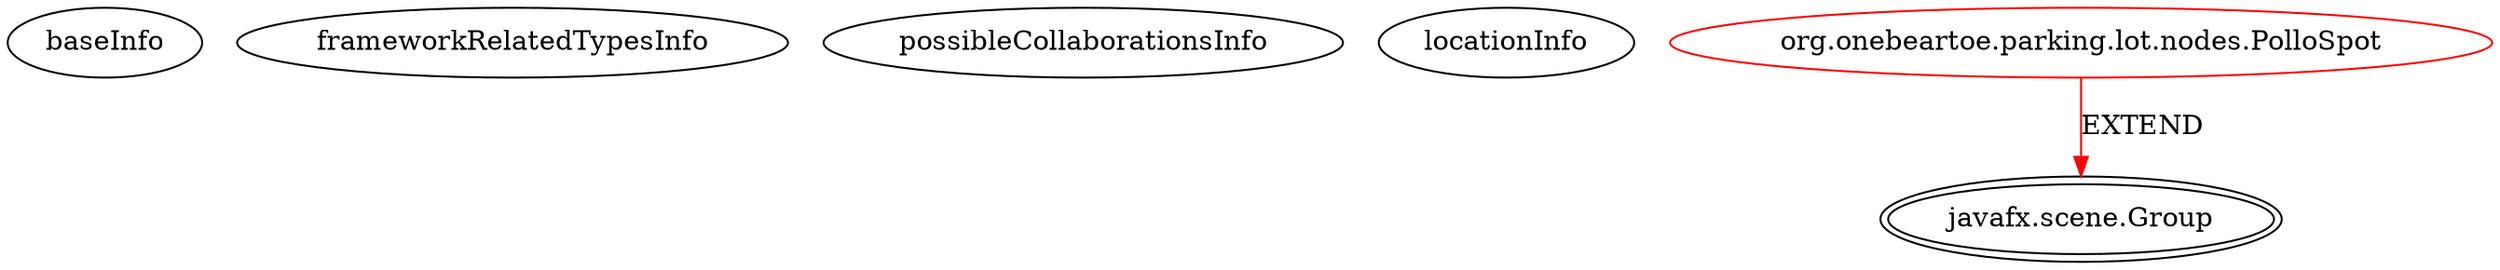 digraph {
baseInfo[graphId=3816,category="extension_graph",isAnonymous=false,possibleRelation=false]
frameworkRelatedTypesInfo[0="javafx.scene.Group"]
possibleCollaborationsInfo[]
locationInfo[projectName="onebeartoe-parking-lot-availability",filePath="/onebeartoe-parking-lot-availability/parking-lot-availability-master/src/org/onebeartoe/parking/lot/nodes/PolloSpot.java",contextSignature="PolloSpot",graphId="3816"]
0[label="org.onebeartoe.parking.lot.nodes.PolloSpot",vertexType="ROOT_CLIENT_CLASS_DECLARATION",isFrameworkType=false,color=red]
1[label="javafx.scene.Group",vertexType="FRAMEWORK_CLASS_TYPE",isFrameworkType=true,peripheries=2]
0->1[label="EXTEND",color=red]
}
